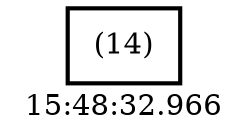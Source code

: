 digraph  g{ graph[label = "15:48:32.966"]
node [shape=rectangle, color=black, fontcolor=black, style=bold] edge [color=black] 0 [label="(14)"] ; 
}

